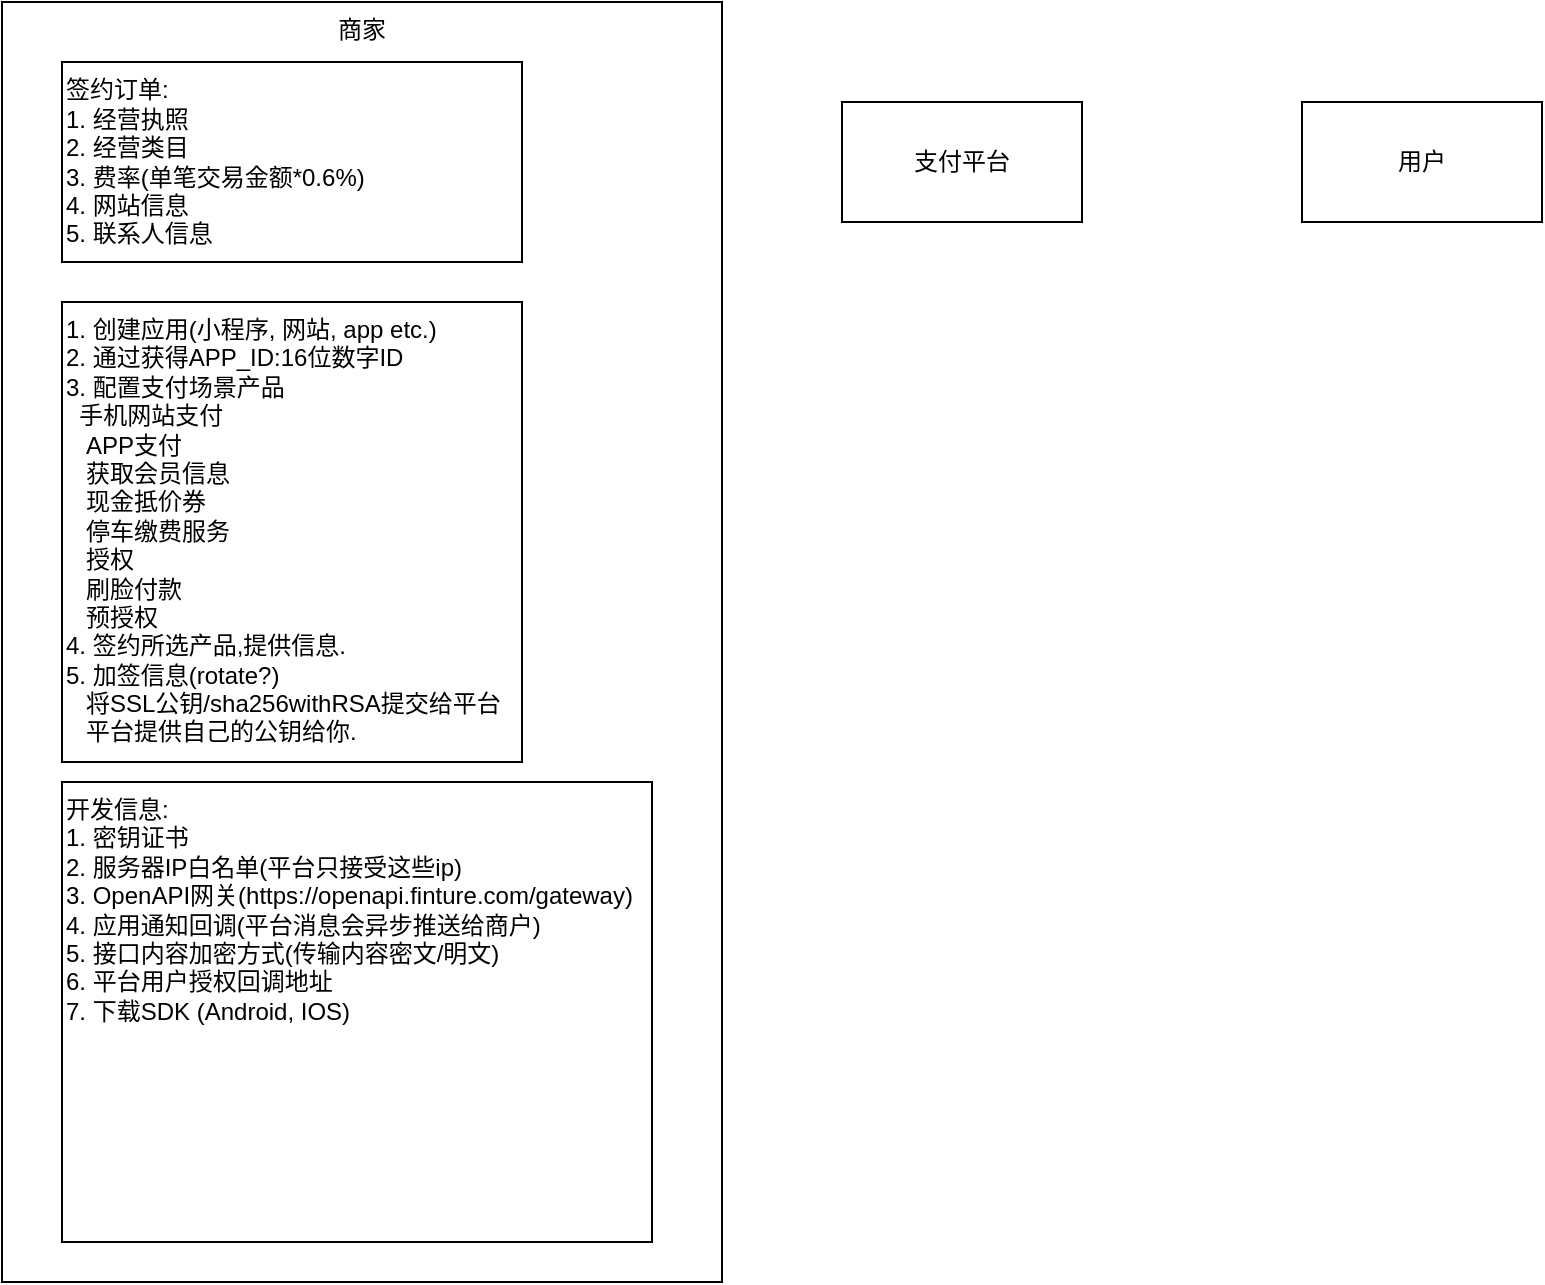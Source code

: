 <mxfile version="20.8.16" type="device"><diagram name="Page-1" id="IgDrL0i-J4XfoI_o8KqT"><mxGraphModel dx="1104" dy="894" grid="1" gridSize="10" guides="1" tooltips="1" connect="1" arrows="1" fold="1" page="1" pageScale="1" pageWidth="850" pageHeight="1100" math="0" shadow="0"><root><mxCell id="0"/><mxCell id="1" parent="0"/><mxCell id="WmjUvIY2LzVj4pBwxz98-1" value="商家" style="rounded=0;whiteSpace=wrap;html=1;verticalAlign=top;" parent="1" vertex="1"><mxGeometry x="70" y="120" width="360" height="640" as="geometry"/></mxCell><mxCell id="WmjUvIY2LzVj4pBwxz98-2" value="用户" style="rounded=0;whiteSpace=wrap;html=1;" parent="1" vertex="1"><mxGeometry x="720" y="170" width="120" height="60" as="geometry"/></mxCell><mxCell id="WmjUvIY2LzVj4pBwxz98-3" value="支付平台" style="rounded=0;whiteSpace=wrap;html=1;" parent="1" vertex="1"><mxGeometry x="490" y="170" width="120" height="60" as="geometry"/></mxCell><mxCell id="WmjUvIY2LzVj4pBwxz98-4" value="签约订单:&lt;br&gt;1. 经营执照&lt;br&gt;2. 经营类目&lt;br&gt;3. 费率(单笔交易金额*0.6%)&lt;br&gt;4. 网站信息&lt;br&gt;5. 联系人信息" style="rounded=0;whiteSpace=wrap;html=1;align=left;" parent="1" vertex="1"><mxGeometry x="100" y="150" width="230" height="100" as="geometry"/></mxCell><mxCell id="WmjUvIY2LzVj4pBwxz98-5" value="1. 创建应用(小程序, 网站, app etc.)&lt;br&gt;2. 通过获得APP_ID:16位数字ID&lt;br&gt;3. 配置支付场景产品&lt;br&gt;&amp;nbsp; 手机网站支付&lt;br&gt;&amp;nbsp; &amp;nbsp;APP支付&lt;br&gt;&amp;nbsp; &amp;nbsp;获取会员信息&lt;br&gt;&amp;nbsp; &amp;nbsp;现金抵价券&lt;br&gt;&amp;nbsp; &amp;nbsp;停车缴费服务&lt;br&gt;&amp;nbsp; &amp;nbsp;授权&lt;br&gt;&amp;nbsp; &amp;nbsp;刷脸付款&lt;br&gt;&amp;nbsp; &amp;nbsp;预授权&lt;br&gt;4. 签约所选产品,提供信息.&lt;br&gt;5. 加签信息(rotate?)&lt;br&gt;&amp;nbsp; &amp;nbsp;将SSL公钥/sha256withRSA提交给平台&lt;br&gt;&amp;nbsp; &amp;nbsp;平台提供自己的公钥给你." style="rounded=0;whiteSpace=wrap;html=1;align=left;verticalAlign=top;" parent="1" vertex="1"><mxGeometry x="100" y="270" width="230" height="230" as="geometry"/></mxCell><mxCell id="WmjUvIY2LzVj4pBwxz98-6" value="开发信息:&lt;br&gt;1. 密钥证书&lt;br&gt;2. 服务器IP白名单(平台只接受这些ip)&lt;br&gt;3. OpenAPI网关(https://openapi.finture.com/gateway)&lt;br&gt;4. 应用通知回调(平台消息会异步推送给商户)&lt;br&gt;5. 接口内容加密方式(传输内容密文/明文)&lt;br&gt;6. 平台用户授权回调地址&lt;br&gt;7. 下载SDK (Android, IOS)" style="rounded=0;whiteSpace=wrap;html=1;align=left;verticalAlign=top;" parent="1" vertex="1"><mxGeometry x="100" y="510" width="295" height="230" as="geometry"/></mxCell></root></mxGraphModel></diagram></mxfile>